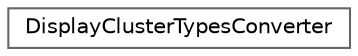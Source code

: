 digraph "Graphical Class Hierarchy"
{
 // INTERACTIVE_SVG=YES
 // LATEX_PDF_SIZE
  bgcolor="transparent";
  edge [fontname=Helvetica,fontsize=10,labelfontname=Helvetica,labelfontsize=10];
  node [fontname=Helvetica,fontsize=10,shape=box,height=0.2,width=0.4];
  rankdir="LR";
  Node0 [id="Node000000",label="DisplayClusterTypesConverter",height=0.2,width=0.4,color="grey40", fillcolor="white", style="filled",URL="$d9/dcd/classDisplayClusterTypesConverter.html",tooltip="Auxiliary class with different type conversion functions."];
}
